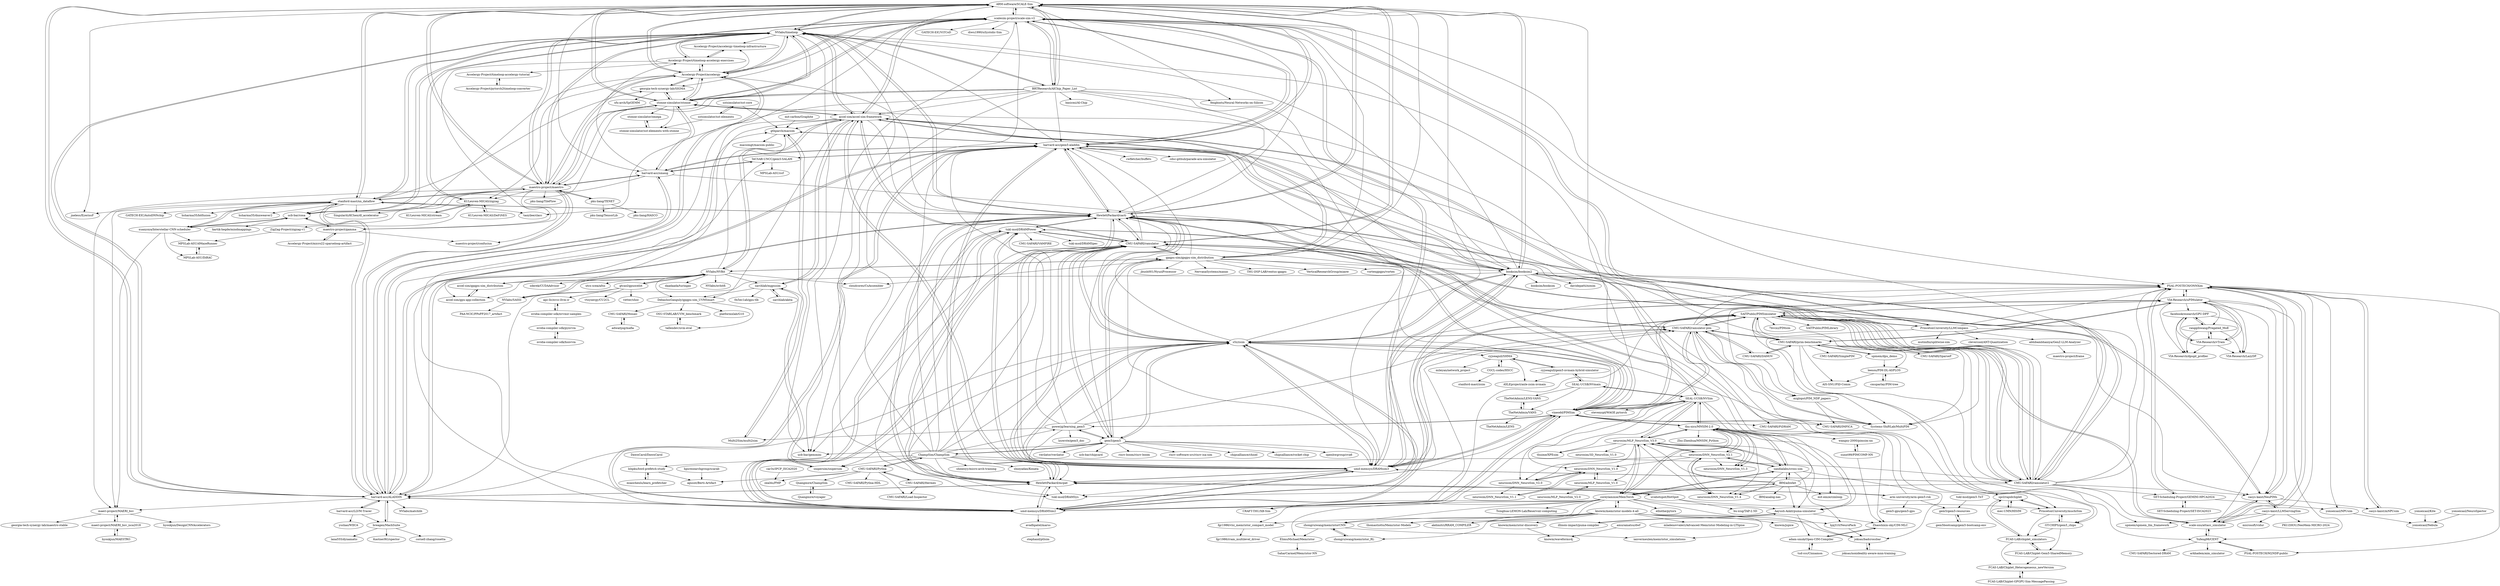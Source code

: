 digraph G {
"ARM-software/SCALE-Sim" -> "scalesim-project/scale-sim-v2"
"ARM-software/SCALE-Sim" -> "stanford-mast/nn_dataflow"
"ARM-software/SCALE-Sim" -> "NVlabs/timeloop"
"ARM-software/SCALE-Sim" -> "maestro-project/maestro"
"ARM-software/SCALE-Sim" -> "HewlettPackard/cacti"
"ARM-software/SCALE-Sim" -> "Accelergy-Project/accelergy"
"ARM-software/SCALE-Sim" -> "harvard-acc/ALADDIN"
"ARM-software/SCALE-Sim" -> "stonne-simulator/stonne"
"ARM-software/SCALE-Sim" -> "jneless/EyerissF" ["e"=1]
"ARM-software/SCALE-Sim" -> "harvard-acc/gem5-aladdin"
"ARM-software/SCALE-Sim" -> "BRTResearch/AIChip_Paper_List"
"ARM-software/SCALE-Sim" -> "fengbintu/Neural-Networks-on-Silicon" ["e"=1]
"ARM-software/SCALE-Sim" -> "booksim/booksim2"
"ARM-software/SCALE-Sim" -> "harvard-acc/smaug"
"ARM-software/SCALE-Sim" -> "CMU-SAFARI/ramulator"
"s5z/zsim" -> "CMU-SAFARI/ramulator-pim"
"s5z/zsim" -> "CMU-SAFARI/ramulator"
"s5z/zsim" -> "umd-memsys/DRAMSim2"
"s5z/zsim" -> "HewlettPackard/cacti"
"s5z/zsim" -> "vineodd/PIMSim"
"s5z/zsim" -> "harvard-acc/ALADDIN"
"s5z/zsim" -> "HewlettPackard/mcpat"
"s5z/zsim" -> "booksim/booksim2"
"s5z/zsim" -> "umd-memsys/DRAMsim3"
"s5z/zsim" -> "harvard-acc/gem5-aladdin"
"s5z/zsim" -> "Systems-ShiftLab/MultiPIM"
"s5z/zsim" -> "snipersim/snipersim"
"s5z/zsim" -> "gem5/gem5"
"s5z/zsim" -> "cyjseagull/SHMA"
"s5z/zsim" -> "ARM-software/SCALE-Sim"
"MPSLab-ASU/dMazeRunner" -> "MPSLab-ASU/DiRAC"
"uvahotspot/HotSpot" -> "bu-icsg/TAP-2.5D"
"uvahotspot/HotSpot" -> "HewlettPackard/mcpat"
"uvahotspot/HotSpot" -> "PrincetonUniversity/muchiSim"
"neurosim/MLP_NeuroSim_V3.0" -> "neurosim/DNN_NeuroSim_V2.1"
"neurosim/MLP_NeuroSim_V3.0" -> "thu-nics/MNSIM-2.0"
"neurosim/MLP_NeuroSim_V3.0" -> "SEAL-UCSB/NVSim"
"neurosim/MLP_NeuroSim_V3.0" -> "neurosim/MLP_NeuroSim_V1.0"
"neurosim/MLP_NeuroSim_V3.0" -> "neurosim/DNN_NeuroSim_V1.3"
"neurosim/MLP_NeuroSim_V3.0" -> "neurosim/DNN_NeuroSim_V2.0"
"neurosim/MLP_NeuroSim_V3.0" -> "neurosim/DNN_NeuroSim_V1.4"
"neurosim/MLP_NeuroSim_V3.0" -> "sandialabs/cross-sim"
"neurosim/MLP_NeuroSim_V3.0" -> "Aayush-Ankit/puma-simulator"
"neurosim/MLP_NeuroSim_V3.0" -> "thuime/XPEsim"
"neurosim/MLP_NeuroSim_V3.0" -> "coreylammie/MemTorch"
"neurosim/MLP_NeuroSim_V3.0" -> "neurosim/3D_NeuroSim_V1.0"
"NVlabs/timeloop" -> "Accelergy-Project/accelergy"
"NVlabs/timeloop" -> "Accelergy-Project/timeloop-accelergy-exercises"
"NVlabs/timeloop" -> "maestro-project/maestro"
"NVlabs/timeloop" -> "scalesim-project/scale-sim-v2"
"NVlabs/timeloop" -> "ucb-bar/cosa"
"NVlabs/timeloop" -> "KULeuven-MICAS/zigzag"
"NVlabs/timeloop" -> "harvard-acc/ALADDIN"
"NVlabs/timeloop" -> "HewlettPackard/cacti"
"NVlabs/timeloop" -> "ucb-bar/gemmini" ["e"=1]
"NVlabs/timeloop" -> "ARM-software/SCALE-Sim"
"NVlabs/timeloop" -> "stanford-mast/nn_dataflow"
"NVlabs/timeloop" -> "accel-sim/accel-sim-framework"
"NVlabs/timeloop" -> "BRTResearch/AIChip_Paper_List"
"NVlabs/timeloop" -> "stonne-simulator/stonne"
"NVlabs/timeloop" -> "Accelergy-Project/accelergy-timeloop-infrastructure"
"umd-memsys/DRAMsim3" -> "CMU-SAFARI/ramulator"
"umd-memsys/DRAMsim3" -> "umd-memsys/DRAMSim2"
"umd-memsys/DRAMsim3" -> "CMU-SAFARI/ramulator2"
"umd-memsys/DRAMsim3" -> "tukl-msd/DRAMSys" ["e"=1]
"umd-memsys/DRAMsim3" -> "SAITPublic/PIMSimulator"
"umd-memsys/DRAMsim3" -> "scalesim-project/scale-sim-v2"
"umd-memsys/DRAMsim3" -> "tukl-msd/DRAMPower"
"umd-memsys/DRAMsim3" -> "HewlettPackard/cacti"
"umd-memsys/DRAMsim3" -> "accel-sim/accel-sim-framework"
"umd-memsys/DRAMsim3" -> "HewlettPackard/mcpat"
"umd-memsys/DRAMsim3" -> "PSAL-POSTECH/ONNXim"
"umd-memsys/DRAMsim3" -> "CMU-SAFARI/ramulator-pim"
"umd-memsys/DRAMsim3" -> "booksim/booksim2"
"umd-memsys/DRAMsim3" -> "vineodd/PIMSim"
"umd-memsys/DRAMsim3" -> "s5z/zsim"
"CMU-SAFARI/ramulator-pim" -> "vineodd/PIMSim"
"CMU-SAFARI/ramulator-pim" -> "Systems-ShiftLab/MultiPIM"
"CMU-SAFARI/ramulator-pim" -> "s5z/zsim"
"CMU-SAFARI/ramulator-pim" -> "CMU-SAFARI/ramulator"
"CMU-SAFARI/ramulator-pim" -> "CMU-SAFARI/DAMOV"
"CMU-SAFARI/ramulator-pim" -> "SAITPublic/PIMSimulator"
"CMU-SAFARI/ramulator-pim" -> "CMU-SAFARI/IMPICA"
"CMU-SAFARI/ramulator-pim" -> "CMU-SAFARI/PiDRAM"
"CMU-SAFARI/ramulator-pim" -> "PSAL-POSTECH/ONNXim"
"CMU-SAFARI/ramulator-pim" -> "miglopst/PIM_NDP_papers"
"CMU-SAFARI/ramulator-pim" -> "CMU-SAFARI/prim-benchmarks"
"CMU-SAFARI/ramulator-pim" -> "VIA-Research/uPIMulator"
"maeri-project/MAERI_bsv_isca2018" -> "hyoukjun/MAESTRO"
"maeri-project/MAERI_bsv_isca2018" -> "maeri-project/MAERI_bsv"
"hyoukjun/MAESTRO" -> "maeri-project/MAERI_bsv_isca2018"
"SEAL-UCSB/NVSim" -> "SEAL-UCSB/NVmain"
"SEAL-UCSB/NVSim" -> "thu-nics/MNSIM-2.0"
"SEAL-UCSB/NVSim" -> "neurosim/MLP_NeuroSim_V3.0"
"SEAL-UCSB/NVSim" -> "HewlettPackard/cacti"
"SEAL-UCSB/NVSim" -> "vineodd/PIMSim"
"SEAL-UCSB/NVSim" -> "neurosim/DNN_NeuroSim_V1.0"
"SEAL-UCSB/NVSim" -> "neurosim/DNN_NeuroSim_V1.3"
"SEAL-UCSB/NVSim" -> "Aayush-Ankit/puma-simulator"
"SEAL-UCSB/NVSim" -> "thuime/XPEsim"
"SEAL-UCSB/NVSim" -> "neurosim/DNN_NeuroSim_V2.0"
"SEAL-UCSB/NVSim" -> "CRAFT-THU/XB-Sim"
"SEAL-UCSB/NVSim" -> "stevenygd/WAGE.pytorch" ["e"=1]
"zhongruiwang/memristorCNN" -> "zhongruiwang/memristor_RL"
"zhongruiwang/memristorCNN" -> "ianvermeulen/memristor_simulations"
"zhongruiwang/memristorCNN" -> "ElimuMichael/Memristor"
"miglopst/PIM_NDP_papers" -> "Systems-ShiftLab/MultiPIM"
"miglopst/PIM_NDP_papers" -> "CMU-SAFARI/IMPICA"
"maestro-project/maestro" -> "NVlabs/timeloop"
"maestro-project/maestro" -> "maestro-project/gamma"
"maestro-project/maestro" -> "pku-liang/TENET"
"maestro-project/maestro" -> "scalesim-project/scale-sim-v2"
"maestro-project/maestro" -> "ARM-software/SCALE-Sim"
"maestro-project/maestro" -> "harvard-acc/smaug"
"maestro-project/maestro" -> "stonne-simulator/stonne"
"maestro-project/maestro" -> "ucb-bar/cosa"
"maestro-project/maestro" -> "pku-liang/TileFlow" ["e"=1]
"maestro-project/maestro" -> "Accelergy-Project/accelergy"
"maestro-project/maestro" -> "harvard-acc/ALADDIN"
"maestro-project/maestro" -> "maeri-project/MAERI_bsv"
"maestro-project/maestro" -> "maestro-project/confuciux"
"maestro-project/maestro" -> "KULeuven-MICAS/zigzag"
"maestro-project/maestro" -> "stanford-mast/nn_dataflow"
"GT-CHIPS/gem5_chips" -> "FCAS-LAB/Chiplet-Gem5-SharedMemory"
"GT-CHIPS/gem5_chips" -> "PrincetonUniversity/muchiSim"
"GT-CHIPS/gem5_chips" -> "FCAS-LAB/chiplet_simulators"
"booksim/booksim2" -> "davidepatti/noxim" ["e"=1]
"booksim/booksim2" -> "harvard-acc/gem5-aladdin"
"booksim/booksim2" -> "booksim/booksim"
"booksim/booksim2" -> "scalesim-project/scale-sim-v2"
"booksim/booksim2" -> "PSAL-POSTECH/ONNXim"
"booksim/booksim2" -> "ARM-software/SCALE-Sim"
"booksim/booksim2" -> "umd-memsys/DRAMsim3"
"booksim/booksim2" -> "accel-sim/accel-sim-framework"
"booksim/booksim2" -> "s5z/zsim"
"booksim/booksim2" -> "harvard-acc/ALADDIN"
"booksim/booksim2" -> "HewlettPackard/cacti"
"booksim/booksim2" -> "NVlabs/timeloop"
"booksim/booksim2" -> "umd-memsys/DRAMSim2"
"booksim/booksim2" -> "CMU-SAFARI/ramulator2"
"booksim/booksim2" -> "spcl/rapidchiplet"
"maeri-project/MAERI_bsv" -> "maeri-project/MAERI_bsv_isca2018"
"maeri-project/MAERI_bsv" -> "hyoukjun/DesignCNNAccelerators"
"maeri-project/MAERI_bsv" -> "georgia-tech-synergy-lab/maestro-stable"
"DebashisGanguly/gpgpu-sim_UVMSmart" -> "OSU-STARLAB/UVM_benchmark"
"DebashisGanguly/gpgpu-sim_UVMSmart" -> "platformxlab/G10"
"DebashisGanguly/gpgpu-sim_UVMSmart" -> "tallendev/uvm-eval"
"DebashisGanguly/gpgpu-sim_UVMSmart" -> "CMU-SAFARI/Mosaic"
"nvidia-compiler-sdk/nvvmir-samples" -> "nvidia-compiler-sdk/pynvvm"
"nvidia-compiler-sdk/nvvmir-samples" -> "apc-llc/nvcc-llvm-ir"
"CMU-SAFARI/Mosaic" -> "adwaitjog/mafia"
"SEAL-UCSB/NVmain" -> "TheNetAdmin/LENS-VANS"
"SEAL-UCSB/NVmain" -> "cyjseagull/gem5-nvmain-hybrid-simulator"
"SEAL-UCSB/NVmain" -> "SEAL-UCSB/NVSim"
"SEAL-UCSB/NVmain" -> "TheNetAdmin/VANS"
"Accelergy-Project/accelergy" -> "NVlabs/timeloop"
"Accelergy-Project/accelergy" -> "Accelergy-Project/timeloop-accelergy-exercises"
"Accelergy-Project/accelergy" -> "georgia-tech-synergy-lab/SIGMA"
"Accelergy-Project/accelergy" -> "scalesim-project/scale-sim-v2"
"Accelergy-Project/accelergy" -> "stonne-simulator/stonne"
"Accelergy-Project/accelergy" -> "Accelergy-Project/accelergy-timeloop-infrastructure"
"Accelergy-Project/accelergy" -> "ARM-software/SCALE-Sim"
"Accelergy-Project/accelergy" -> "ucb-bar/cosa"
"Accelergy-Project/accelergy" -> "harvard-acc/ALADDIN"
"Accelergy-Project/accelergy" -> "maestro-project/maestro"
"Accelergy-Project/accelergy" -> "KULeuven-MICAS/zigzag"
"yonseicasl/Kite" -> "yonseicasl/Nebula"
"neurosim/MLP_NeuroSim_V2.0" -> "neurosim/MLP_NeuroSim_V1.0"
"neurosim/DNN_NeuroSim_V1.0" -> "neurosim/DNN_NeuroSim_V2.0"
"neurosim/DNN_NeuroSim_V1.0" -> "neurosim/DNN_NeuroSim_V1.1"
"neurosim/DNN_NeuroSim_V1.0" -> "neurosim/MLP_NeuroSim_V1.0"
"illinois-impact/puma-compiler" -> "Aayush-Ankit/puma-simulator"
"nvidia-compiler-sdk/pynvvm" -> "nvidia-compiler-sdk/hsnvvm"
"TeCSAR-UNCC/gem5-SALAM" -> "harvard-acc/gem5-aladdin"
"TeCSAR-UNCC/gem5-SALAM" -> "harvard-acc/smaug"
"TeCSAR-UNCC/gem5-SALAM" -> "MPSLab-ASU/ccf" ["e"=1]
"nvidia-compiler-sdk/hsnvvm" -> "nvidia-compiler-sdk/pynvvm"
"gem5/gem5" -> "ucb-bar/chipyard" ["e"=1]
"gem5/gem5" -> "riscv-boom/riscv-boom" ["e"=1]
"gem5/gem5" -> "powerjg/learning_gem5"
"gem5/gem5" -> "gpgpu-sim/gpgpu-sim_distribution"
"gem5/gem5" -> "riscv-software-src/riscv-isa-sim" ["e"=1]
"gem5/gem5" -> "chipsalliance/chisel" ["e"=1]
"gem5/gem5" -> "ChampSim/ChampSim"
"gem5/gem5" -> "CMU-SAFARI/ramulator"
"gem5/gem5" -> "chipsalliance/rocket-chip" ["e"=1]
"gem5/gem5" -> "s5z/zsim"
"gem5/gem5" -> "HewlettPackard/cacti"
"gem5/gem5" -> "openhwgroup/cva6" ["e"=1]
"gem5/gem5" -> "umd-memsys/DRAMsim3"
"gem5/gem5" -> "verilator/verilator" ["e"=1]
"gem5/gem5" -> "ucb-bar/gemmini" ["e"=1]
"breagen/MachSuite" -> "KastnerRG/spector" ["e"=1]
"breagen/MachSuite" -> "cornell-zhang/rosetta" ["e"=1]
"breagen/MachSuite" -> "harvard-acc/ALADDIN"
"breagen/MachSuite" -> "lana555/dynamatic" ["e"=1]
"HewlettPackard/mcpat" -> "harvard-acc/gem5-aladdin"
"HewlettPackard/mcpat" -> "HewlettPackard/cacti"
"HewlettPackard/mcpat" -> "umd-memsys/DRAMSim2"
"HewlettPackard/mcpat" -> "uvahotspot/HotSpot"
"HewlettPackard/mcpat" -> "harvard-acc/ALADDIN"
"HewlettPackard/mcpat" -> "tukl-msd/DRAMPower"
"HewlettPackard/mcpat" -> "umd-memsys/DRAMsim3"
"HewlettPackard/mcpat" -> "arm-university/arm-gem5-rsk"
"HewlettPackard/mcpat" -> "tukl-msd/DRAMSys" ["e"=1]
"HewlettPackard/mcpat" -> "s5z/zsim"
"HewlettPackard/mcpat" -> "NVlabs/timeloop"
"coreylammie/MemTorch" -> "akdimitri/RRAM_COMPILER"
"coreylammie/MemTorch" -> "thu-nics/MNSIM-2.0"
"coreylammie/MemTorch" -> "knowm/memristor-models-4-all"
"coreylammie/MemTorch" -> "sandialabs/cross-sim"
"coreylammie/MemTorch" -> "zhongruiwang/memristorCNN"
"coreylammie/MemTorch" -> "thomastiotto/Memristor-Models"
"coreylammie/MemTorch" -> "CRAFT-THU/XB-Sim"
"coreylammie/MemTorch" -> "Aayush-Ankit/puma-simulator"
"coreylammie/MemTorch" -> "ElimuMichael/Memristor"
"coreylammie/MemTorch" -> "IBM/aihwkit"
"coreylammie/MemTorch" -> "joksas/badcrossbar"
"coreylammie/MemTorch" -> "fgr1986/vlsi_memristor_compact_model"
"coreylammie/MemTorch" -> "elliothe/pytorx"
"coreylammie/MemTorch" -> "Tsinghua-LEMON-Lab/Reservoir-computing"
"coreylammie/MemTorch" -> "neurosim/MLP_NeuroSim_V3.0"
"thu-nics/MNSIM-2.0" -> "Aayush-Ankit/puma-simulator"
"thu-nics/MNSIM-2.0" -> "neurosim/DNN_NeuroSim_V2.1"
"thu-nics/MNSIM-2.0" -> "neurosim/MLP_NeuroSim_V3.0"
"thu-nics/MNSIM-2.0" -> "coreylammie/MemTorch"
"thu-nics/MNSIM-2.0" -> "SEAL-UCSB/NVSim"
"thu-nics/MNSIM-2.0" -> "neurosim/DNN_NeuroSim_V1.3"
"thu-nics/MNSIM-2.0" -> "wangxy-2000/pimsim-nn"
"thu-nics/MNSIM-2.0" -> "neurosim/DNN_NeuroSim_V1.4"
"thu-nics/MNSIM-2.0" -> "sandialabs/cross-sim"
"thu-nics/MNSIM-2.0" -> "Zhaoshixin-sky/CIM-MLC"
"thu-nics/MNSIM-2.0" -> "Zhu-Zhenhua/MNSIM_Python"
"thu-nics/MNSIM-2.0" -> "vineodd/PIMSim"
"thu-nics/MNSIM-2.0" -> "mit-emze/cimloop"
"IBM/aihwkit" -> "sandialabs/cross-sim"
"IBM/aihwkit" -> "thu-nics/MNSIM-2.0"
"IBM/aihwkit" -> "coreylammie/MemTorch"
"IBM/aihwkit" -> "neurosim/MLP_NeuroSim_V3.0"
"IBM/aihwkit" -> "neurosim/DNN_NeuroSim_V2.1"
"IBM/aihwkit" -> "IBM/analog-nas"
"IBM/aihwkit" -> "mit-emze/cimloop"
"IBM/aihwkit" -> "neurosim/DNN_NeuroSim_V1.4"
"IBM/aihwkit" -> "Aayush-Ankit/puma-simulator"
"tukl-msd/DRAMPower" -> "tukl-msd/DRAMSys" ["e"=1]
"tukl-msd/DRAMPower" -> "CMU-SAFARI/VAMPIRE"
"tukl-msd/DRAMPower" -> "CMU-SAFARI/ramulator2"
"tukl-msd/DRAMPower" -> "HewlettPackard/mcpat"
"tukl-msd/DRAMPower" -> "umd-memsys/DRAMsim3"
"tukl-msd/DRAMPower" -> "tukl-msd/DRAMSpec"
"tukl-msd/DRAMPower" -> "CMU-SAFARI/ramulator"
"tukl-msd/DRAMPower" -> "umd-memsys/DRAMSim2"
"tukl-msd/DRAMPower" -> "HewlettPackard/cacti"
"gpgpu-sim/gpgpu-sim_distribution" -> "accel-sim/accel-sim-framework"
"gpgpu-sim/gpgpu-sim_distribution" -> "CMU-SAFARI/ramulator"
"gpgpu-sim/gpgpu-sim_distribution" -> "vortexgpgpu/vortex" ["e"=1]
"gpgpu-sim/gpgpu-sim_distribution" -> "jbush001/NyuziProcessor" ["e"=1]
"gpgpu-sim/gpgpu-sim_distribution" -> "NervanaSystems/maxas" ["e"=1]
"gpgpu-sim/gpgpu-sim_distribution" -> "gem5/gem5"
"gpgpu-sim/gpgpu-sim_distribution" -> "HewlettPackard/cacti"
"gpgpu-sim/gpgpu-sim_distribution" -> "ARM-software/SCALE-Sim"
"gpgpu-sim/gpgpu-sim_distribution" -> "THU-DSP-LAB/ventus-gpgpu" ["e"=1]
"gpgpu-sim/gpgpu-sim_distribution" -> "cloudcores/CuAssembler" ["e"=1]
"gpgpu-sim/gpgpu-sim_distribution" -> "booksim/booksim2"
"gpgpu-sim/gpgpu-sim_distribution" -> "VerticalResearchGroup/miaow" ["e"=1]
"gpgpu-sim/gpgpu-sim_distribution" -> "umd-memsys/DRAMsim3"
"gpgpu-sim/gpgpu-sim_distribution" -> "NVlabs/NVBit"
"gpgpu-sim/gpgpu-sim_distribution" -> "scalesim-project/scale-sim-v2"
"BRTResearch/AIChip_Paper_List" -> "fengbintu/Neural-Networks-on-Silicon" ["e"=1]
"BRTResearch/AIChip_Paper_List" -> "scalesim-project/scale-sim-v2"
"BRTResearch/AIChip_Paper_List" -> "NVlabs/timeloop"
"BRTResearch/AIChip_Paper_List" -> "ucb-bar/gemmini" ["e"=1]
"BRTResearch/AIChip_Paper_List" -> "ARM-software/SCALE-Sim"
"BRTResearch/AIChip_Paper_List" -> "maestro-project/maestro"
"BRTResearch/AIChip_Paper_List" -> "HewlettPackard/cacti"
"BRTResearch/AIChip_Paper_List" -> "basicmi/AI-Chip" ["e"=1]
"BRTResearch/AIChip_Paper_List" -> "harvard-acc/gem5-aladdin"
"BRTResearch/AIChip_Paper_List" -> "taoyilee/clacc" ["e"=1]
"BRTResearch/AIChip_Paper_List" -> "accel-sim/accel-sim-framework"
"BRTResearch/AIChip_Paper_List" -> "umd-memsys/DRAMsim3"
"BRTResearch/AIChip_Paper_List" -> "stonne-simulator/stonne"
"BRTResearch/AIChip_Paper_List" -> "SingularityKChen/dl_accelerator" ["e"=1]
"BRTResearch/AIChip_Paper_List" -> "booksim/booksim2"
"hpsresearchgroup/scarab" -> "agusnt/Berti-Artifact"
"MPSLab-ASU/DiRAC" -> "MPSLab-ASU/dMazeRunner"
"joksas/badcrossbar" -> "joksas/nonideality-aware-mnn-training"
"HewlettPackard/cacti" -> "NVlabs/timeloop"
"HewlettPackard/cacti" -> "HewlettPackard/mcpat"
"HewlettPackard/cacti" -> "CMU-SAFARI/ramulator"
"HewlettPackard/cacti" -> "ARM-software/SCALE-Sim"
"HewlettPackard/cacti" -> "harvard-acc/ALADDIN"
"HewlettPackard/cacti" -> "SEAL-UCSB/NVSim"
"HewlettPackard/cacti" -> "harvard-acc/gem5-aladdin"
"HewlettPackard/cacti" -> "umd-memsys/DRAMsim3"
"HewlettPackard/cacti" -> "scalesim-project/scale-sim-v2"
"HewlettPackard/cacti" -> "vineodd/PIMSim"
"HewlettPackard/cacti" -> "Accelergy-Project/accelergy"
"HewlettPackard/cacti" -> "tukl-msd/DRAMPower"
"HewlettPackard/cacti" -> "stanford-mast/nn_dataflow"
"HewlettPackard/cacti" -> "CMU-SAFARI/ramulator2"
"HewlettPackard/cacti" -> "s5z/zsim"
"harvard-acc/ALADDIN" -> "harvard-acc/gem5-aladdin"
"harvard-acc/ALADDIN" -> "harvard-acc/smaug"
"harvard-acc/ALADDIN" -> "NVlabs/timeloop"
"harvard-acc/ALADDIN" -> "ARM-software/SCALE-Sim"
"harvard-acc/ALADDIN" -> "stanford-mast/nn_dataflow"
"harvard-acc/ALADDIN" -> "maeri-project/MAERI_bsv"
"harvard-acc/ALADDIN" -> "HewlettPackard/cacti"
"harvard-acc/ALADDIN" -> "Accelergy-Project/accelergy"
"harvard-acc/ALADDIN" -> "maestro-project/maestro"
"harvard-acc/ALADDIN" -> "HewlettPackard/mcpat"
"harvard-acc/ALADDIN" -> "TeCSAR-UNCC/gem5-SALAM"
"harvard-acc/ALADDIN" -> "breagen/MachSuite"
"harvard-acc/ALADDIN" -> "harvard-acc/LLVM-Tracer"
"harvard-acc/ALADDIN" -> "umd-memsys/DRAMSim2"
"harvard-acc/ALADDIN" -> "NVlabs/matchlib" ["e"=1]
"apc-llc/nvcc-llvm-ir" -> "nvidia-compiler-sdk/nvvmir-samples"
"georgia-tech-synergy-lab/SIGMA" -> "sfu-arch/SpGEMM"
"georgia-tech-synergy-lab/SIGMA" -> "Accelergy-Project/accelergy"
"georgia-tech-synergy-lab/SIGMA" -> "stonne-simulator/stonne"
"accel-sim/accel-sim-framework" -> "NVlabs/NVBit"
"accel-sim/accel-sim-framework" -> "gpgpu-sim/gpgpu-sim_distribution"
"accel-sim/accel-sim-framework" -> "sarchlab/mgpusim"
"accel-sim/accel-sim-framework" -> "stonne-simulator/stonne"
"accel-sim/accel-sim-framework" -> "NVlabs/timeloop"
"accel-sim/accel-sim-framework" -> "accel-sim/gpu-app-collection"
"accel-sim/accel-sim-framework" -> "scalesim-project/scale-sim-v2"
"accel-sim/accel-sim-framework" -> "CMU-SAFARI/ramulator2"
"accel-sim/accel-sim-framework" -> "umd-memsys/DRAMsim3"
"accel-sim/accel-sim-framework" -> "CMU-SAFARI/ramulator"
"accel-sim/accel-sim-framework" -> "HewlettPackard/cacti"
"accel-sim/accel-sim-framework" -> "gthparch/macsim"
"accel-sim/accel-sim-framework" -> "DebashisGanguly/gpgpu-sim_UVMSmart"
"accel-sim/accel-sim-framework" -> "booksim/booksim2"
"accel-sim/accel-sim-framework" -> "accel-sim/gpgpu-sim_distribution"
"neurosim/DNN_NeuroSim_V2.1" -> "neurosim/DNN_NeuroSim_V1.4"
"neurosim/DNN_NeuroSim_V2.1" -> "neurosim/MLP_NeuroSim_V3.0"
"neurosim/DNN_NeuroSim_V2.1" -> "thu-nics/MNSIM-2.0"
"neurosim/DNN_NeuroSim_V2.1" -> "sandialabs/cross-sim"
"neurosim/DNN_NeuroSim_V2.1" -> "neurosim/DNN_NeuroSim_V1.3"
"neurosim/DNN_NeuroSim_V2.1" -> "neurosim/DNN_NeuroSim_V2.0"
"neurosim/DNN_NeuroSim_V2.1" -> "neurosim/DNN_NeuroSim_V1.0"
"maestro-project/gamma" -> "Accelergy-Project/micro22-sparseloop-artifact"
"maestro-project/gamma" -> "maestro-project/confuciux"
"maestro-project/gamma" -> "ucb-bar/cosa"
"harvard-acc/LLVM-Tracer" -> "ysshao/WIICA"
"harvard-acc/LLVM-Tracer" -> "harvard-acc/ALADDIN"
"harvard-acc/LLVM-Tracer" -> "breagen/MachSuite"
"Accelergy-Project/accelergy-timeloop-infrastructure" -> "Accelergy-Project/timeloop-accelergy-exercises"
"ZigZag-Project/zigzag-v1" -> "MPSLab-ASU/dMazeRunner"
"harvard-acc/smaug" -> "harvard-acc/gem5-aladdin"
"harvard-acc/smaug" -> "harvard-acc/ALADDIN"
"harvard-acc/smaug" -> "stonne-simulator/stonne"
"harvard-acc/smaug" -> "xuanyoya/Interstellar-CNN-scheduler"
"harvard-acc/smaug" -> "GT-CHIPS/gem5_chips"
"harvard-acc/smaug" -> "maestro-project/maestro"
"harvard-acc/smaug" -> "Accelergy-Project/timeloop-accelergy-exercises"
"harvard-acc/smaug" -> "TeCSAR-UNCC/gem5-SALAM"
"NVlabs/NVBit" -> "accel-sim/accel-sim-framework"
"NVlabs/NVBit" -> "NVlabs/SASSI"
"NVlabs/NVBit" -> "DebashisGanguly/gpgpu-sim_UVMSmart"
"NVlabs/NVBit" -> "utcs-scea/altis" ["e"=1]
"NVlabs/NVBit" -> "cloudcores/CuAssembler" ["e"=1]
"NVlabs/NVBit" -> "gthparch/macsim"
"NVlabs/NVBit" -> "gtcasl/gpuocelot"
"NVlabs/NVBit" -> "sarchlab/mgpusim"
"NVlabs/NVBit" -> "gpgpu-sim/gpgpu-sim_distribution"
"NVlabs/NVBit" -> "accel-sim/gpgpu-sim_distribution"
"NVlabs/NVBit" -> "daadaada/turingas" ["e"=1]
"NVlabs/NVBit" -> "accel-sim/gpu-app-collection"
"NVlabs/NVBit" -> "NVlabs/nvbitfi"
"NVlabs/NVBit" -> "sderek/CUDAAdvisor"
"Accelergy-Project/timeloop-accelergy-exercises" -> "NVlabs/timeloop"
"Accelergy-Project/timeloop-accelergy-exercises" -> "Accelergy-Project/accelergy-timeloop-infrastructure"
"Accelergy-Project/timeloop-accelergy-exercises" -> "Accelergy-Project/timeloop-accelergy-tutorial"
"Accelergy-Project/timeloop-accelergy-exercises" -> "Accelergy-Project/accelergy"
"Accelergy-Project/timeloop-accelergy-exercises" -> "maestro-project/gamma"
"accel-sim/gpu-app-collection" -> "accel-sim/gpgpu-sim_distribution"
"accel-sim/gpgpu-sim_distribution" -> "accel-sim/gpu-app-collection"
"OSU-STARLAB/UVM_benchmark" -> "tallendev/uvm-eval"
"TheNetAdmin/LENS-VANS" -> "TheNetAdmin/VANS"
"car3s/IPCP_ISCA2020" -> "zeal4u/PMP"
"gem5/gem5-resources" -> "gem5bootcamp/gem5-bootcamp-env"
"adwaitjog/mafia" -> "CMU-SAFARI/Mosaic"
"neurosim/DNN_NeuroSim_V1.1" -> "neurosim/DNN_NeuroSim_V1.0"
"neurosim/DNN_NeuroSim_V2.0" -> "neurosim/DNN_NeuroSim_V1.0"
"neurosim/DNN_NeuroSim_V2.0" -> "neurosim/DNN_NeuroSim_V1.1"
"adam-smnk/Open-CIM-Compiler" -> "Zhaoshixin-sky/CIM-MLC"
"adam-smnk/Open-CIM-Compiler" -> "tud-ccc/Cinnamon"
"Accelergy-Project/timeloop-accelergy-tutorial" -> "Accelergy-Project/pytorch2timeloop-converter"
"scalesim-project/scale-sim-v2" -> "ARM-software/SCALE-Sim"
"scalesim-project/scale-sim-v2" -> "stonne-simulator/stonne"
"scalesim-project/scale-sim-v2" -> "NVlabs/timeloop"
"scalesim-project/scale-sim-v2" -> "Accelergy-Project/accelergy"
"scalesim-project/scale-sim-v2" -> "maestro-project/maestro"
"scalesim-project/scale-sim-v2" -> "BRTResearch/AIChip_Paper_List"
"scalesim-project/scale-sim-v2" -> "ucb-bar/gemmini" ["e"=1]
"scalesim-project/scale-sim-v2" -> "GATECH-EIC/ViTCoD" ["e"=1]
"scalesim-project/scale-sim-v2" -> "PrincetonUniversity/LLMCompass"
"scalesim-project/scale-sim-v2" -> "harvard-acc/gem5-aladdin"
"scalesim-project/scale-sim-v2" -> "diwu1990/uSystolic-Sim" ["e"=1]
"scalesim-project/scale-sim-v2" -> "PSAL-POSTECH/ONNXim"
"scalesim-project/scale-sim-v2" -> "accel-sim/accel-sim-framework"
"scalesim-project/scale-sim-v2" -> "umd-memsys/DRAMsim3"
"scalesim-project/scale-sim-v2" -> "georgia-tech-synergy-lab/SIGMA"
"CMU-SAFARI/ramulator" -> "CMU-SAFARI/ramulator2"
"CMU-SAFARI/ramulator" -> "umd-memsys/DRAMsim3"
"CMU-SAFARI/ramulator" -> "CMU-SAFARI/ramulator-pim"
"CMU-SAFARI/ramulator" -> "umd-memsys/DRAMSim2"
"CMU-SAFARI/ramulator" -> "HewlettPackard/cacti"
"CMU-SAFARI/ramulator" -> "s5z/zsim"
"CMU-SAFARI/ramulator" -> "tukl-msd/DRAMSys" ["e"=1]
"CMU-SAFARI/ramulator" -> "tukl-msd/DRAMPower"
"CMU-SAFARI/ramulator" -> "gpgpu-sim/gpgpu-sim_distribution"
"CMU-SAFARI/ramulator" -> "accel-sim/accel-sim-framework"
"CMU-SAFARI/ramulator" -> "ARM-software/SCALE-Sim"
"CMU-SAFARI/ramulator" -> "harvard-acc/gem5-aladdin"
"CMU-SAFARI/ramulator" -> "vineodd/PIMSim"
"CMU-SAFARI/ramulator" -> "ucb-bar/gemmini" ["e"=1]
"CMU-SAFARI/ramulator" -> "gem5/gem5"
"CMU-SAFARI/Pythia" -> "CMU-SAFARI/Hermes"
"CMU-SAFARI/Pythia" -> "ChampSim/ChampSim"
"CMU-SAFARI/Pythia" -> "CMU-SAFARI/Pythia-HDL"
"CMU-SAFARI/Pythia" -> "zeal4u/PMP"
"CMU-SAFARI/Pythia" -> "CMU-SAFARI/Load-Inspector"
"CMU-SAFARI/Pythia" -> "agusnt/Berti-Artifact"
"CMU-SAFARI/Pythia" -> "Quangmire/ChampSim"
"Systems-ShiftLab/MultiPIM" -> "CMU-SAFARI/ramulator-pim"
"stonne-simulator/stonne" -> "scalesim-project/scale-sim-v2"
"stonne-simulator/stonne" -> "stonne-simulator/sst-elements-with-stonne"
"stonne-simulator/stonne" -> "stonne-simulator/omega"
"stonne-simulator/stonne" -> "Accelergy-Project/accelergy"
"stonne-simulator/stonne" -> "georgia-tech-synergy-lab/SIGMA"
"stonne-simulator/stonne" -> "harvard-acc/smaug"
"stonne-simulator/stonne" -> "ARM-software/SCALE-Sim"
"stonne-simulator/stonne" -> "maestro-project/maestro"
"stonne-simulator/stonne" -> "accel-sim/accel-sim-framework"
"stonne-simulator/stonne" -> "NVlabs/timeloop"
"ucb-bar/cosa" -> "maestro-project/gamma"
"ucb-bar/cosa" -> "xuanyoya/Interstellar-CNN-scheduler"
"ucb-bar/cosa" -> "kartik-hegde/mindmappings"
"ucb-bar/cosa" -> "NVlabs/timeloop"
"yonseicasl/NPUsim" -> "yonseicasl/Nebula"
"gtcasl/gpuocelot" -> "NVlabs/SASSI"
"gtcasl/gpuocelot" -> "NVlabs/NVBit"
"gtcasl/gpuocelot" -> "vetter/shoc" ["e"=1]
"gtcasl/gpuocelot" -> "vtsynergy/CU2CL" ["e"=1]
"gtcasl/gpuocelot" -> "apc-llc/nvcc-llvm-ir"
"NVlabs/SASSI" -> "NVlabs/NVBit"
"NVlabs/SASSI" -> "PAA-NCIC/PPoPP2017_artifact" ["e"=1]
"CMU-SAFARI/prim-benchmarks" -> "upmem/dpu_demo"
"CMU-SAFARI/prim-benchmarks" -> "CMU-SAFARI/DAMOV"
"CMU-SAFARI/prim-benchmarks" -> "VIA-Research/uPIMulator"
"CMU-SAFARI/prim-benchmarks" -> "SAITPublic/PIMSimulator"
"CMU-SAFARI/prim-benchmarks" -> "CMU-SAFARI/SparseP"
"CMU-SAFARI/prim-benchmarks" -> "leesou/PIM-DL-ASPLOS"
"CMU-SAFARI/prim-benchmarks" -> "Systems-ShiftLab/MultiPIM"
"CMU-SAFARI/prim-benchmarks" -> "CMU-SAFARI/ramulator-pim"
"CMU-SAFARI/prim-benchmarks" -> "CMU-SAFARI/SimplePIM"
"CMU-SAFARI/prim-benchmarks" -> "AIS-SNU/PID-Comm" ["e"=1]
"CMU-SAFARI/prim-benchmarks" -> "upmem/upmem_llm_framework"
"pku-liang/TENET" -> "pku-liang/HASCO"
"pku-liang/TENET" -> "maestro-project/maestro"
"pku-liang/TENET" -> "pku-liang/TensorLib"
"tallendev/uvm-eval" -> "OSU-STARLAB/UVM_benchmark"
"CMU-SAFARI/DAMOV" -> "Systems-ShiftLab/MultiPIM"
"CMU-SAFARI/DAMOV" -> "CMU-SAFARI/prim-benchmarks"
"CMU-SAFARI/DAMOV" -> "CMU-SAFARI/ramulator-pim"
"Quangmire/ChampSim" -> "Quangmire/voyager"
"avadhpatel/marss" -> "stephand/ptlsim"
"joksas/nonideality-aware-mnn-training" -> "joksas/badcrossbar"
"yonseicasl/NeuroSpector" -> "yonseicasl/Nebula"
"FCAS-LAB/chiplet_simulators" -> "FCAS-LAB/Chiplet-Gem5-SharedMemory"
"FCAS-LAB/chiplet_simulators" -> "FCAS-LAB/Chiplet_Heterogeneous_newVersion"
"FCAS-LAB/chiplet_simulators" -> "spcl/rapidchiplet"
"FCAS-LAB/Chiplet-Gem5-SharedMemory" -> "FCAS-LAB/Chiplet_Heterogeneous_newVersion"
"FCAS-LAB/Chiplet-Gem5-SharedMemory" -> "FCAS-LAB/chiplet_simulators"
"TheNetAdmin/VANS" -> "TheNetAdmin/LENS-VANS"
"TheNetAdmin/VANS" -> "TheNetAdmin/LENS"
"Accelergy-Project/pytorch2timeloop-converter" -> "Accelergy-Project/timeloop-accelergy-tutorial"
"FCAS-LAB/Chiplet-GPGPU-Sim-MessagePassing" -> "FCAS-LAB/Chiplet_Heterogeneous_newVersion"
"Quangmire/voyager" -> "Quangmire/ChampSim"
"lshpku/hwd-prefetch-study" -> "miaochenlu/learn_prefetcher"
"lshpku/hwd-prefetch-study" -> "agusnt/Berti-Artifact"
"sandialabs/cross-sim" -> "neurosim/DNN_NeuroSim_V2.1"
"sandialabs/cross-sim" -> "coreylammie/MemTorch"
"sandialabs/cross-sim" -> "neurosim/DNN_NeuroSim_V1.4"
"sandialabs/cross-sim" -> "thu-nics/MNSIM-2.0"
"sandialabs/cross-sim" -> "IBM/aihwkit"
"sandialabs/cross-sim" -> "hjq310/NeuroPack"
"sandialabs/cross-sim" -> "joksas/badcrossbar"
"sandialabs/cross-sim" -> "neurosim/MLP_NeuroSim_V3.0"
"cyjseagull/gem5-nvmain-hybrid-simulator" -> "AXLEproject/axle-zsim-nvmain"
"cyjseagull/gem5-nvmain-hybrid-simulator" -> "cyjseagull/SHMA"
"cyjseagull/gem5-nvmain-hybrid-simulator" -> "SEAL-UCSB/NVmain"
"mit-carbon/Graphite" -> "gthparch/macsim"
"hjq310/NeuroPack" -> "joksas/badcrossbar"
"sstsimulator/sst-elements" -> "sstsimulator/sst-core"
"sstsimulator/sst-elements" -> "stonne-simulator/sst-elements-with-stonne"
"snipersim/snipersim" -> "sarchlab/mgpusim"
"sstsimulator/sst-core" -> "sstsimulator/sst-elements"
"sstsimulator/sst-core" -> "gthparch/macsim"
"gthparch/macsim" -> "macsimgt/macsim-public"
"gthparch/macsim" -> "Multi2Sim/multi2sim"
"gthparch/macsim" -> "harvard-acc/gem5-aladdin"
"FCAS-LAB/Chiplet_Heterogeneous_newVersion" -> "FCAS-LAB/Chiplet-GPGPU-Sim-MessagePassing"
"gem5bootcamp/gem5-bootcamp-env" -> "gem5/gem5-resources"
"stonne-simulator/sst-elements-with-stonne" -> "stonne-simulator/omega"
"stonne-simulator/omega" -> "stonne-simulator/sst-elements-with-stonne"
"CMU-SAFARI/Hermes" -> "CMU-SAFARI/Load-Inspector"
"CMU-SAFARI/Hermes" -> "CMU-SAFARI/Pythia"
"KULeuven-MICAS/zigzag" -> "KULeuven-MICAS/stream"
"KULeuven-MICAS/zigzag" -> "KULeuven-MICAS/DeFiNES"
"KULeuven-MICAS/zigzag" -> "NVlabs/timeloop"
"KULeuven-MICAS/zigzag" -> "ZigZag-Project/zigzag-v1"
"KULeuven-MICAS/stream" -> "KULeuven-MICAS/zigzag"
"powerjg/learning_gem5" -> "harvard-acc/gem5-aladdin"
"powerjg/learning_gem5" -> "gem5/gem5"
"powerjg/learning_gem5" -> "vineodd/PIMSim"
"powerjg/learning_gem5" -> "CMU-SAFARI/ramulator-pim"
"powerjg/learning_gem5" -> "HewlettPackard/mcpat"
"powerjg/learning_gem5" -> "lzyerste/gem5_doc"
"powerjg/learning_gem5" -> "s5z/zsim"
"powerjg/learning_gem5" -> "Multi2Sim/multi2sim"
"powerjg/learning_gem5" -> "tukl-msd/DRAMPower"
"facebookresearch/GPU-DPF" -> "VIA-Research/LazyDP"
"facebookresearch/GPU-DPF" -> "VIA-Research/dpsgd_profiler"
"facebookresearch/GPU-DPF" -> "ranggihwang/Pregated_MoE"
"facebookresearch/GPU-DPF" -> "VIA-Research/vTrain"
"Multi2Sim/multi2sim" -> "gthparch/macsim"
"SAITPublic/PIMSimulator" -> "scale-snu/attacc_simulator"
"SAITPublic/PIMSimulator" -> "casys-kaist/NeuPIMs"
"SAITPublic/PIMSimulator" -> "VIA-Research/uPIMulator"
"SAITPublic/PIMSimulator" -> "vineodd/PIMSim"
"SAITPublic/PIMSimulator" -> "CMU-SAFARI/prim-benchmarks"
"SAITPublic/PIMSimulator" -> "CMU-SAFARI/ramulator-pim"
"SAITPublic/PIMSimulator" -> "Systems-ShiftLab/MultiPIM"
"SAITPublic/PIMSimulator" -> "7bvcxz/PIMsim"
"SAITPublic/PIMSimulator" -> "umd-memsys/DRAMsim3"
"SAITPublic/PIMSimulator" -> "CMU-SAFARI/ramulator2"
"SAITPublic/PIMSimulator" -> "PrincetonUniversity/LLMCompass"
"SAITPublic/PIMSimulator" -> "SAITPublic/PIMLibrary"
"SAITPublic/PIMSimulator" -> "PSAL-POSTECH/ONNXim"
"SAITPublic/PIMSimulator" -> "Yufeng98/CENT"
"KULeuven-MICAS/DeFiNES" -> "KULeuven-MICAS/zigzag"
"cyjseagull/SHMA" -> "AXLEproject/axle-zsim-nvmain"
"cyjseagull/SHMA" -> "cyjseagull/gem5-nvmain-hybrid-simulator"
"cyjseagull/SHMA" -> "mileyan/network_project"
"cyjseagull/SHMA" -> "CGCL-codes/HSCC"
"Accelergy-Project/micro22-sparseloop-artifact" -> "maestro-project/gamma"
"amuramatsu/dwf" -> "knowm/waveforms4j"
"cmuparlay/PIM-tree" -> "leesou/PIM-DL-ASPLOS"
"fgr1986/vlsi_memristor_compact_model" -> "fgr1986/rram_multilevel_driver"
"CMU-SAFARI/ramulator2" -> "CMU-SAFARI/ramulator"
"CMU-SAFARI/ramulator2" -> "umd-memsys/DRAMsim3"
"CMU-SAFARI/ramulator2" -> "scale-snu/attacc_simulator"
"CMU-SAFARI/ramulator2" -> "PSAL-POSTECH/ONNXim"
"CMU-SAFARI/ramulator2" -> "tukl-msd/DRAMPower"
"CMU-SAFARI/ramulator2" -> "SAITPublic/PIMSimulator"
"CMU-SAFARI/ramulator2" -> "casys-kaist/NeuPIMs"
"CMU-SAFARI/ramulator2" -> "accel-sim/accel-sim-framework"
"CMU-SAFARI/ramulator2" -> "tukl-msd/DRAMSys" ["e"=1]
"CMU-SAFARI/ramulator2" -> "SET-Scheduling-Project/GEMINI-HPCA2024"
"CMU-SAFARI/ramulator2" -> "HewlettPackard/cacti"
"CMU-SAFARI/ramulator2" -> "NVlabs/timeloop"
"CMU-SAFARI/ramulator2" -> "scalesim-project/scale-sim-v2"
"CMU-SAFARI/ramulator2" -> "booksim/booksim2"
"CMU-SAFARI/ramulator2" -> "stonne-simulator/stonne"
"neurosim/DNN_NeuroSim_V1.4" -> "neurosim/DNN_NeuroSim_V2.1"
"sunxt99/PIMCOMP-NN" -> "wangxy-2000/pimsim-nn"
"sunxt99/PIMCOMP-NN" -> "Zhaoshixin-sky/CIM-MLC"
"miaochenlu/learn_prefetcher" -> "lshpku/hwd-prefetch-study"
"umd-memsys/DRAMSim2" -> "umd-memsys/DRAMsim3"
"umd-memsys/DRAMSim2" -> "harvard-acc/gem5-aladdin"
"umd-memsys/DRAMSim2" -> "CMU-SAFARI/ramulator"
"umd-memsys/DRAMSim2" -> "HewlettPackard/mcpat"
"umd-memsys/DRAMSim2" -> "s5z/zsim"
"umd-memsys/DRAMSim2" -> "tukl-msd/DRAMPower"
"umd-memsys/DRAMSim2" -> "vineodd/PIMSim"
"umd-memsys/DRAMSim2" -> "gthparch/macsim"
"umd-memsys/DRAMSim2" -> "harvard-acc/ALADDIN"
"umd-memsys/DRAMSim2" -> "HewlettPackard/cacti"
"umd-memsys/DRAMSim2" -> "ARM-software/SCALE-Sim"
"umd-memsys/DRAMSim2" -> "CMU-SAFARI/ramulator-pim"
"umd-memsys/DRAMSim2" -> "avadhpatel/marss"
"umd-memsys/DRAMSim2" -> "SAITPublic/PIMSimulator"
"umd-memsys/DRAMSim2" -> "booksim/booksim2"
"SET-Scheduling-Project/SET-ISCA2023" -> "SET-Scheduling-Project/GEMINI-HPCA2024"
"PSAL-POSTECH/ONNXim" -> "casys-kaist/NeuPIMs"
"PSAL-POSTECH/ONNXim" -> "casys-kaist/mNPUsim"
"PSAL-POSTECH/ONNXim" -> "scale-snu/attacc_simulator"
"PSAL-POSTECH/ONNXim" -> "SET-Scheduling-Project/GEMINI-HPCA2024"
"PSAL-POSTECH/ONNXim" -> "PSAL-POSTECH/M2NDP-public"
"PSAL-POSTECH/ONNXim" -> "VIA-Research/uPIMulator"
"PSAL-POSTECH/ONNXim" -> "yonseicasl/NPUsim"
"wangxy-2000/pimsim-nn" -> "sunxt99/PIMCOMP-NN"
"sarchlab/akita" -> "sarchlab/mgpusim"
"sarchlab/mgpusim" -> "sarchlab/akita"
"sarchlab/mgpusim" -> "accel-sim/accel-sim-framework"
"sarchlab/mgpusim" -> "snipersim/snipersim"
"sarchlab/mgpusim" -> "DebashisGanguly/gpgpu-sim_UVMSmart"
"sarchlab/mgpusim" -> "0x5ec1ab/gpu-tlb"
"casys-kaist/mNPUsim" -> "PSAL-POSTECH/ONNXim"
"PrincetonUniversity/muchiSim" -> "spcl/rapidchiplet"
"PrincetonUniversity/muchiSim" -> "FCAS-LAB/chiplet_simulators"
"PrincetonUniversity/muchiSim" -> "GT-CHIPS/gem5_chips"
"knowm/memristor-models-4-all" -> "fgr1986/vlsi_memristor_compact_model"
"knowm/memristor-models-4-all" -> "zhongruiwang/memristorCNN"
"knowm/memristor-models-4-all" -> "mladenovvaleri/Advanced-Memristor-Modeling-in-LTSpise"
"knowm/memristor-models-4-all" -> "joksas/badcrossbar"
"knowm/memristor-models-4-all" -> "thomastiotto/Memristor-Models"
"knowm/memristor-models-4-all" -> "coreylammie/MemTorch"
"knowm/memristor-models-4-all" -> "akdimitri/RRAM_COMPILER"
"knowm/memristor-models-4-all" -> "zhongruiwang/memristor_RL"
"knowm/memristor-models-4-all" -> "ianvermeulen/memristor_simulations"
"knowm/memristor-models-4-all" -> "knowm/memristor-discovery"
"knowm/memristor-models-4-all" -> "hjq310/NeuroPack"
"knowm/memristor-models-4-all" -> "knowm/jspice"
"VIA-Research/uPIMulator" -> "VIA-Research/LazyDP"
"VIA-Research/uPIMulator" -> "VIA-Research/dpsgd_profiler"
"VIA-Research/uPIMulator" -> "ranggihwang/Pregated_MoE"
"VIA-Research/uPIMulator" -> "VIA-Research/vTrain"
"VIA-Research/uPIMulator" -> "facebookresearch/GPU-DPF"
"VIA-Research/uPIMulator" -> "SAITPublic/PIMSimulator"
"VIA-Research/uPIMulator" -> "PSAL-POSTECH/ONNXim"
"VIA-Research/uPIMulator" -> "CMU-SAFARI/prim-benchmarks"
"VIA-Research/uPIMulator" -> "casys-kaist/NeuPIMs"
"VIA-Research/uPIMulator" -> "scale-snu/attacc_simulator"
"VIA-Research/uPIMulator" -> "miglopst/PIM_NDP_papers"
"VIA-Research/uPIMulator" -> "Yufeng98/CENT"
"Zhaoshixin-sky/CIM-MLC" -> "adam-smnk/Open-CIM-Compiler"
"stanford-mast/nn_dataflow" -> "xuanyoya/Interstellar-CNN-scheduler"
"stanford-mast/nn_dataflow" -> "ARM-software/SCALE-Sim"
"stanford-mast/nn_dataflow" -> "hsharma35/bitfusion" ["e"=1]
"stanford-mast/nn_dataflow" -> "jneless/EyerissF" ["e"=1]
"stanford-mast/nn_dataflow" -> "NVlabs/timeloop"
"stanford-mast/nn_dataflow" -> "harvard-acc/ALADDIN"
"stanford-mast/nn_dataflow" -> "maeri-project/MAERI_bsv"
"stanford-mast/nn_dataflow" -> "ucb-bar/cosa"
"stanford-mast/nn_dataflow" -> "georgia-tech-synergy-lab/SIGMA"
"stanford-mast/nn_dataflow" -> "SingularityKChen/dl_accelerator" ["e"=1]
"stanford-mast/nn_dataflow" -> "taoyilee/clacc" ["e"=1]
"stanford-mast/nn_dataflow" -> "maestro-project/maestro"
"stanford-mast/nn_dataflow" -> "HewlettPackard/cacti"
"stanford-mast/nn_dataflow" -> "hsharma35/dnnweaver2" ["e"=1]
"stanford-mast/nn_dataflow" -> "GATECH-EIC/AutoDNNchip" ["e"=1]
"SET-Scheduling-Project/GEMINI-HPCA2024" -> "SET-Scheduling-Project/SET-ISCA2023"
"SET-Scheduling-Project/GEMINI-HPCA2024" -> "yonseicasl/NPUsim"
"SET-Scheduling-Project/GEMINI-HPCA2024" -> "PSAL-POSTECH/ONNXim"
"ranggihwang/Pregated_MoE" -> "VIA-Research/LazyDP"
"ranggihwang/Pregated_MoE" -> "VIA-Research/dpsgd_profiler"
"ranggihwang/Pregated_MoE" -> "VIA-Research/vTrain"
"ranggihwang/Pregated_MoE" -> "facebookresearch/GPU-DPF"
"PrincetonUniversity/LLMCompass" -> "casys-kaist/NeuPIMs"
"PrincetonUniversity/LLMCompass" -> "PrincetonUniversity/muchiSim"
"PrincetonUniversity/LLMCompass" -> "mutinifni/splitwise-sim" ["e"=1]
"PrincetonUniversity/LLMCompass" -> "scalesim-project/scale-sim-v2"
"PrincetonUniversity/LLMCompass" -> "SAITPublic/PIMSimulator"
"PrincetonUniversity/LLMCompass" -> "abhibambhaniya/GenZ-LLM-Analyzer"
"PrincetonUniversity/LLMCompass" -> "PSAL-POSTECH/ONNXim"
"PrincetonUniversity/LLMCompass" -> "clevercool/ANT-Quantization" ["e"=1]
"harvard-acc/gem5-aladdin" -> "harvard-acc/ALADDIN"
"harvard-acc/gem5-aladdin" -> "harvard-acc/smaug"
"harvard-acc/gem5-aladdin" -> "TeCSAR-UNCC/gem5-SALAM"
"harvard-acc/gem5-aladdin" -> "HewlettPackard/mcpat"
"harvard-acc/gem5-aladdin" -> "umd-memsys/DRAMSim2"
"harvard-acc/gem5-aladdin" -> "GT-CHIPS/gem5_chips"
"harvard-acc/gem5-aladdin" -> "gthparch/macsim"
"harvard-acc/gem5-aladdin" -> "cdsc-github/parade-ara-simulator" ["e"=1]
"harvard-acc/gem5-aladdin" -> "scalesim-project/scale-sim-v2"
"harvard-acc/gem5-aladdin" -> "booksim/booksim2"
"harvard-acc/gem5-aladdin" -> "NVlabs/timeloop"
"harvard-acc/gem5-aladdin" -> "cwfletcher/buffets"
"harvard-acc/gem5-aladdin" -> "PSAL-POSTECH/ONNXim"
"harvard-acc/gem5-aladdin" -> "HewlettPackard/cacti"
"harvard-acc/gem5-aladdin" -> "ARM-software/SCALE-Sim"
"scale-snu/attacc_simulator" -> "casys-kaist/NeuPIMs"
"scale-snu/attacc_simulator" -> "Yufeng98/CENT"
"scale-snu/attacc_simulator" -> "SAITPublic/PIMSimulator"
"scale-snu/attacc_simulator" -> "PSAL-POSTECH/ONNXim"
"casys-kaist/NeuPIMs" -> "scale-snu/attacc_simulator"
"casys-kaist/NeuPIMs" -> "PSAL-POSTECH/ONNXim"
"casys-kaist/NeuPIMs" -> "SAITPublic/PIMSimulator"
"casys-kaist/NeuPIMs" -> "casys-kaist/LLMServingSim"
"casys-kaist/NeuPIMs" -> "casys-kaist/mNPUsim"
"leesou/PIM-DL-ASPLOS" -> "cmuparlay/PIM-tree"
"leesou/PIM-DL-ASPLOS" -> "AIS-SNU/PID-Comm" ["e"=1]
"tud-ccc/Cinnamon" -> "adam-smnk/Open-CIM-Compiler"
"spcl/rapidchiplet" -> "FCAS-LAB/chiplet_simulators"
"spcl/rapidchiplet" -> "PrincetonUniversity/muchiSim"
"spcl/rapidchiplet" -> "mec-UMN/HISIM"
"mec-UMN/HISIM" -> "spcl/rapidchiplet"
"xuanyoya/Interstellar-CNN-scheduler" -> "stanford-mast/nn_dataflow"
"xuanyoya/Interstellar-CNN-scheduler" -> "MPSLab-ASU/dMazeRunner"
"xuanyoya/Interstellar-CNN-scheduler" -> "ucb-bar/cosa"
"xuanyoya/Interstellar-CNN-scheduler" -> "MPSLab-ASU/DiRAC"
"xuanyoya/Interstellar-CNN-scheduler" -> "maeri-project/MAERI_bsv"
"knowm/memristor-discovery" -> "knowm/waveforms4j"
"CGCL-codes/HSCC" -> "stanford-mast/zsim"
"CGCL-codes/HSCC" -> "cyjseagull/SHMA"
"VIA-Research/vTrain" -> "VIA-Research/LazyDP"
"VIA-Research/vTrain" -> "VIA-Research/dpsgd_profiler"
"VIA-Research/vTrain" -> "ranggihwang/Pregated_MoE"
"VIA-Research/vTrain" -> "facebookresearch/GPU-DPF"
"VIA-Research/vTrain" -> "VIA-Research/uPIMulator"
"casys-kaist/LLMServingSim" -> "casys-kaist/NeuPIMs"
"casys-kaist/LLMServingSim" -> "PSAL-POSTECH/ONNXim"
"casys-kaist/LLMServingSim" -> "scale-snu/attacc_simulator"
"casys-kaist/LLMServingSim" -> "PKUZHOU/NeoMem-MICRO-2024" ["e"=1]
"casys-kaist/LLMServingSim" -> "microsoft/vidur" ["e"=1]
"casys-kaist/LLMServingSim" -> "upmem/upmem_llm_framework"
"PSAL-POSTECH/M2NDP-public" -> "Yufeng98/CENT"
"abhibambhaniya/GenZ-LLM-Analyzer" -> "maestro-project/frame"
"upmem/dpu_demo" -> "CMU-SAFARI/prim-benchmarks"
"upmem/dpu_demo" -> "leesou/PIM-DL-ASPLOS"
"vineodd/PIMSim" -> "CMU-SAFARI/ramulator-pim"
"vineodd/PIMSim" -> "SAITPublic/PIMSimulator"
"vineodd/PIMSim" -> "Systems-ShiftLab/MultiPIM"
"vineodd/PIMSim" -> "SEAL-UCSB/NVSim"
"vineodd/PIMSim" -> "HewlettPackard/cacti"
"vineodd/PIMSim" -> "umd-memsys/DRAMSim2"
"vineodd/PIMSim" -> "CMU-SAFARI/PiDRAM"
"vineodd/PIMSim" -> "harvard-acc/gem5-aladdin"
"vineodd/PIMSim" -> "CMU-SAFARI/IMPICA"
"vineodd/PIMSim" -> "s5z/zsim"
"vineodd/PIMSim" -> "ARM-software/SCALE-Sim"
"vineodd/PIMSim" -> "thu-nics/MNSIM-2.0"
"vineodd/PIMSim" -> "umd-memsys/DRAMsim3"
"vineodd/PIMSim" -> "powerjg/learning_gem5"
"vineodd/PIMSim" -> "HewlettPackard/mcpat"
"ChampSim/ChampSim" -> "CMU-SAFARI/Pythia"
"ChampSim/ChampSim" -> "harvard-acc/gem5-aladdin"
"ChampSim/ChampSim" -> "HewlettPackard/cacti"
"ChampSim/ChampSim" -> "gem5/gem5"
"ChampSim/ChampSim" -> "CMU-SAFARI/ramulator"
"ChampSim/ChampSim" -> "shioyadan/Konata" ["e"=1]
"ChampSim/ChampSim" -> "s5z/zsim"
"ChampSim/ChampSim" -> "HewlettPackard/mcpat"
"ChampSim/ChampSim" -> "shinezyy/micro-arch-training" ["e"=1]
"ChampSim/ChampSim" -> "snipersim/snipersim"
"ChampSim/ChampSim" -> "umd-memsys/DRAMsim3"
"ChampSim/ChampSim" -> "scalesim-project/scale-sim-v2"
"ChampSim/ChampSim" -> "CMU-SAFARI/ramulator2"
"ChampSim/ChampSim" -> "powerjg/learning_gem5"
"ChampSim/ChampSim" -> "lshpku/hwd-prefetch-study"
"arm-university/arm-gem5-rsk" -> "gem5-gpu/gem5-gpu" ["e"=1]
"arm-university/arm-gem5-rsk" -> "HewlettPackard/mcpat"
"arm-university/arm-gem5-rsk" -> "harvard-acc/gem5-aladdin"
"arm-university/arm-gem5-rsk" -> "gem5/gem5-resources"
"Yufeng98/CENT" -> "PSAL-POSTECH/M2NDP-public"
"Yufeng98/CENT" -> "scale-snu/attacc_simulator"
"Yufeng98/CENT" -> "CMU-SAFARI/Sectored-DRAM"
"Yufeng98/CENT" -> "arkhadem/aim_simulator"
"DawnCarol/DawnCarol" -> "lshpku/hwd-prefetch-study"
"zhongruiwang/memristor_RL" -> "zhongruiwang/memristorCNN"
"tukl-msd/gem5.TnT" -> "gem5/gem5-resources"
"neurosim/MLP_NeuroSim_V1.0" -> "neurosim/MLP_NeuroSim_V2.0"
"neurosim/MLP_NeuroSim_V1.0" -> "neurosim/DNN_NeuroSim_V1.0"
"Aayush-Ankit/puma-simulator" -> "illinois-impact/puma-compiler"
"Aayush-Ankit/puma-simulator" -> "adam-smnk/Open-CIM-Compiler"
"Aayush-Ankit/puma-simulator" -> "Zhaoshixin-sky/CIM-MLC"
"ElimuMichael/Memristor" -> "SaharCarmel/Memristor-NN"
"ARM-software/SCALE-Sim" ["l"="31.037,-2.894"]
"scalesim-project/scale-sim-v2" ["l"="31.027,-2.921"]
"stanford-mast/nn_dataflow" ["l"="31.021,-2.853"]
"NVlabs/timeloop" ["l"="31.019,-2.883"]
"maestro-project/maestro" ["l"="30.994,-2.865"]
"HewlettPackard/cacti" ["l"="31.062,-2.902"]
"Accelergy-Project/accelergy" ["l"="31.009,-2.87"]
"harvard-acc/ALADDIN" ["l"="31.04,-2.87"]
"stonne-simulator/stonne" ["l"="30.997,-2.903"]
"jneless/EyerissF" ["l"="31.91,-2.834"]
"harvard-acc/gem5-aladdin" ["l"="31.041,-2.91"]
"BRTResearch/AIChip_Paper_List" ["l"="31.013,-2.907"]
"fengbintu/Neural-Networks-on-Silicon" ["l"="31.792,-2.807"]
"booksim/booksim2" ["l"="31.041,-2.936"]
"harvard-acc/smaug" ["l"="31.004,-2.883"]
"CMU-SAFARI/ramulator" ["l"="31.08,-2.936"]
"s5z/zsim" ["l"="31.092,-2.917"]
"CMU-SAFARI/ramulator-pim" ["l"="31.118,-2.96"]
"umd-memsys/DRAMSim2" ["l"="31.074,-2.913"]
"vineodd/PIMSim" ["l"="31.112,-2.902"]
"HewlettPackard/mcpat" ["l"="31.07,-2.89"]
"umd-memsys/DRAMsim3" ["l"="31.065,-2.933"]
"Systems-ShiftLab/MultiPIM" ["l"="31.133,-2.964"]
"snipersim/snipersim" ["l"="31.115,-2.916"]
"gem5/gem5" ["l"="31.094,-2.962"]
"cyjseagull/SHMA" ["l"="31.204,-2.904"]
"MPSLab-ASU/dMazeRunner" ["l"="30.951,-2.787"]
"MPSLab-ASU/DiRAC" ["l"="30.968,-2.783"]
"uvahotspot/HotSpot" ["l"="31,-2.927"]
"bu-icsg/TAP-2.5D" ["l"="30.952,-2.926"]
"PrincetonUniversity/muchiSim" ["l"="30.994,-2.984"]
"neurosim/MLP_NeuroSim_V3.0" ["l"="31.191,-2.773"]
"neurosim/DNN_NeuroSim_V2.1" ["l"="31.207,-2.776"]
"thu-nics/MNSIM-2.0" ["l"="31.2,-2.794"]
"SEAL-UCSB/NVSim" ["l"="31.163,-2.828"]
"neurosim/MLP_NeuroSim_V1.0" ["l"="31.223,-2.804"]
"neurosim/DNN_NeuroSim_V1.3" ["l"="31.176,-2.791"]
"neurosim/DNN_NeuroSim_V2.0" ["l"="31.186,-2.807"]
"neurosim/DNN_NeuroSim_V1.4" ["l"="31.196,-2.757"]
"sandialabs/cross-sim" ["l"="31.207,-2.746"]
"Aayush-Ankit/puma-simulator" ["l"="31.228,-2.778"]
"thuime/XPEsim" ["l"="31.159,-2.794"]
"coreylammie/MemTorch" ["l"="31.214,-2.726"]
"neurosim/3D_NeuroSim_V1.0" ["l"="31.213,-2.76"]
"Accelergy-Project/timeloop-accelergy-exercises" ["l"="31.006,-2.842"]
"ucb-bar/cosa" ["l"="30.993,-2.839"]
"KULeuven-MICAS/zigzag" ["l"="30.959,-2.856"]
"ucb-bar/gemmini" ["l"="31.825,-3.938"]
"accel-sim/accel-sim-framework" ["l"="31.017,-2.941"]
"Accelergy-Project/accelergy-timeloop-infrastructure" ["l"="30.985,-2.851"]
"CMU-SAFARI/ramulator2" ["l"="31.06,-2.954"]
"tukl-msd/DRAMSys" ["l"="31.464,-3.644"]
"SAITPublic/PIMSimulator" ["l"="31.095,-2.984"]
"tukl-msd/DRAMPower" ["l"="31.088,-2.9"]
"PSAL-POSTECH/ONNXim" ["l"="31.068,-2.992"]
"CMU-SAFARI/DAMOV" ["l"="31.153,-2.981"]
"CMU-SAFARI/IMPICA" ["l"="31.149,-2.95"]
"CMU-SAFARI/PiDRAM" ["l"="31.155,-2.927"]
"miglopst/PIM_NDP_papers" ["l"="31.138,-2.986"]
"CMU-SAFARI/prim-benchmarks" ["l"="31.142,-3.008"]
"VIA-Research/uPIMulator" ["l"="31.114,-3.023"]
"maeri-project/MAERI_bsv_isca2018" ["l"="30.989,-2.77"]
"hyoukjun/MAESTRO" ["l"="30.979,-2.746"]
"maeri-project/MAERI_bsv" ["l"="31.007,-2.807"]
"SEAL-UCSB/NVmain" ["l"="31.211,-2.853"]
"neurosim/DNN_NeuroSim_V1.0" ["l"="31.203,-2.814"]
"CRAFT-THU/XB-Sim" ["l"="31.172,-2.763"]
"stevenygd/WAGE.pytorch" ["l"="52.591,33.551"]
"zhongruiwang/memristorCNN" ["l"="31.214,-2.669"]
"zhongruiwang/memristor_RL" ["l"="31.214,-2.65"]
"ianvermeulen/memristor_simulations" ["l"="31.23,-2.648"]
"ElimuMichael/Memristor" ["l"="31.193,-2.692"]
"maestro-project/gamma" ["l"="30.973,-2.825"]
"pku-liang/TENET" ["l"="30.938,-2.832"]
"pku-liang/TileFlow" ["l"="37.029,1.134"]
"maestro-project/confuciux" ["l"="30.959,-2.835"]
"GT-CHIPS/gem5_chips" ["l"="30.986,-2.961"]
"FCAS-LAB/Chiplet-Gem5-SharedMemory" ["l"="30.958,-3.005"]
"FCAS-LAB/chiplet_simulators" ["l"="30.975,-3.002"]
"davidepatti/noxim" ["l"="31.479,-3.688"]
"booksim/booksim" ["l"="31.002,-2.955"]
"spcl/rapidchiplet" ["l"="31.002,-3.002"]
"hyoukjun/DesignCNNAccelerators" ["l"="31.007,-2.761"]
"georgia-tech-synergy-lab/maestro-stable" ["l"="31.003,-2.778"]
"DebashisGanguly/gpgpu-sim_UVMSmart" ["l"="30.986,-3.015"]
"OSU-STARLAB/UVM_benchmark" ["l"="30.973,-3.043"]
"platformxlab/G10" ["l"="30.983,-3.057"]
"tallendev/uvm-eval" ["l"="30.959,-3.047"]
"CMU-SAFARI/Mosaic" ["l"="30.958,-3.073"]
"nvidia-compiler-sdk/nvvmir-samples" ["l"="30.824,-3.074"]
"nvidia-compiler-sdk/pynvvm" ["l"="30.797,-3.091"]
"apc-llc/nvcc-llvm-ir" ["l"="30.851,-3.056"]
"adwaitjog/mafia" ["l"="30.946,-3.095"]
"TheNetAdmin/LENS-VANS" ["l"="31.243,-2.856"]
"cyjseagull/gem5-nvmain-hybrid-simulator" ["l"="31.218,-2.88"]
"TheNetAdmin/VANS" ["l"="31.258,-2.858"]
"georgia-tech-synergy-lab/SIGMA" ["l"="30.977,-2.882"]
"yonseicasl/Kite" ["l"="31.068,-3.137"]
"yonseicasl/Nebula" ["l"="31.06,-3.111"]
"neurosim/MLP_NeuroSim_V2.0" ["l"="31.244,-2.814"]
"neurosim/DNN_NeuroSim_V1.1" ["l"="31.199,-2.829"]
"illinois-impact/puma-compiler" ["l"="31.257,-2.767"]
"nvidia-compiler-sdk/hsnvvm" ["l"="30.782,-3.103"]
"TeCSAR-UNCC/gem5-SALAM" ["l"="30.993,-2.889"]
"MPSLab-ASU/ccf" ["l"="32.714,-3.403"]
"ucb-bar/chipyard" ["l"="31.795,-3.901"]
"riscv-boom/riscv-boom" ["l"="31.794,-3.871"]
"powerjg/learning_gem5" ["l"="31.102,-2.931"]
"gpgpu-sim/gpgpu-sim_distribution" ["l"="31.034,-2.965"]
"riscv-software-src/riscv-isa-sim" ["l"="31.742,-3.857"]
"chipsalliance/chisel" ["l"="31.824,-3.917"]
"ChampSim/ChampSim" ["l"="31.123,-2.938"]
"chipsalliance/rocket-chip" ["l"="31.814,-3.883"]
"openhwgroup/cva6" ["l"="31.828,-3.832"]
"verilator/verilator" ["l"="32.845,-3.656"]
"breagen/MachSuite" ["l"="31.04,-2.829"]
"KastnerRG/spector" ["l"="63.971,-2.184"]
"cornell-zhang/rosetta" ["l"="31.645,-2.612"]
"lana555/dynamatic" ["l"="31.602,-2.503"]
"arm-university/arm-gem5-rsk" ["l"="31.074,-2.842"]
"akdimitri/RRAM_COMPILER" ["l"="31.248,-2.691"]
"knowm/memristor-models-4-all" ["l"="31.233,-2.675"]
"thomastiotto/Memristor-Models" ["l"="31.214,-2.691"]
"IBM/aihwkit" ["l"="31.23,-2.751"]
"joksas/badcrossbar" ["l"="31.216,-2.706"]
"fgr1986/vlsi_memristor_compact_model" ["l"="31.2,-2.676"]
"elliothe/pytorx" ["l"="31.258,-2.705"]
"Tsinghua-LEMON-Lab/Reservoir-computing" ["l"="31.247,-2.718"]
"wangxy-2000/pimsim-nn" ["l"="31.262,-2.808"]
"Zhaoshixin-sky/CIM-MLC" ["l"="31.255,-2.791"]
"Zhu-Zhenhua/MNSIM_Python" ["l"="31.227,-2.821"]
"mit-emze/cimloop" ["l"="31.243,-2.778"]
"IBM/analog-nas" ["l"="31.271,-2.737"]
"CMU-SAFARI/VAMPIRE" ["l"="31.111,-2.855"]
"tukl-msd/DRAMSpec" ["l"="31.116,-2.872"]
"vortexgpgpu/vortex" ["l"="31.89,-3.847"]
"jbush001/NyuziProcessor" ["l"="31.931,-3.842"]
"NervanaSystems/maxas" ["l"="36.924,0.876"]
"THU-DSP-LAB/ventus-gpgpu" ["l"="31.886,-3.914"]
"cloudcores/CuAssembler" ["l"="36.931,0.931"]
"VerticalResearchGroup/miaow" ["l"="31.907,-3.836"]
"NVlabs/NVBit" ["l"="30.968,-2.981"]
"basicmi/AI-Chip" ["l"="37.291,0.775"]
"taoyilee/clacc" ["l"="31.899,-2.803"]
"SingularityKChen/dl_accelerator" ["l"="31.89,-2.817"]
"hpsresearchgroup/scarab" ["l"="31.286,-3.002"]
"agusnt/Berti-Artifact" ["l"="31.248,-2.985"]
"joksas/nonideality-aware-mnn-training" ["l"="31.231,-2.696"]
"harvard-acc/LLVM-Tracer" ["l"="31.057,-2.818"]
"NVlabs/matchlib" ["l"="31.482,-3.654"]
"sfu-arch/SpGEMM" ["l"="30.934,-2.88"]
"sarchlab/mgpusim" ["l"="31.05,-2.924"]
"accel-sim/gpu-app-collection" ["l"="30.963,-2.955"]
"gthparch/macsim" ["l"="30.983,-2.94"]
"accel-sim/gpgpu-sim_distribution" ["l"="30.952,-2.964"]
"Accelergy-Project/micro22-sparseloop-artifact" ["l"="30.955,-2.805"]
"ysshao/WIICA" ["l"="31.062,-2.791"]
"ZigZag-Project/zigzag-v1" ["l"="30.932,-2.808"]
"xuanyoya/Interstellar-CNN-scheduler" ["l"="30.992,-2.819"]
"NVlabs/SASSI" ["l"="30.934,-3.006"]
"utcs-scea/altis" ["l"="64.018,-2.075"]
"gtcasl/gpuocelot" ["l"="30.907,-3.02"]
"daadaada/turingas" ["l"="36.95,0.894"]
"NVlabs/nvbitfi" ["l"="30.908,-2.986"]
"sderek/CUDAAdvisor" ["l"="30.929,-2.984"]
"Accelergy-Project/timeloop-accelergy-tutorial" ["l"="31.02,-2.791"]
"car3s/IPCP_ISCA2020" ["l"="31.245,-3.05"]
"zeal4u/PMP" ["l"="31.228,-3.026"]
"gem5/gem5-resources" ["l"="31.074,-2.763"]
"gem5bootcamp/gem5-bootcamp-env" ["l"="31.081,-2.74"]
"adam-smnk/Open-CIM-Compiler" ["l"="31.275,-2.778"]
"tud-ccc/Cinnamon" ["l"="31.299,-2.773"]
"Accelergy-Project/pytorch2timeloop-converter" ["l"="31.027,-2.77"]
"GATECH-EIC/ViTCoD" ["l"="32.08,-2.769"]
"PrincetonUniversity/LLMCompass" ["l"="31.044,-2.994"]
"diwu1990/uSystolic-Sim" ["l"="32.185,-2.793"]
"CMU-SAFARI/Pythia" ["l"="31.203,-2.986"]
"CMU-SAFARI/Hermes" ["l"="31.227,-3.003"]
"CMU-SAFARI/Pythia-HDL" ["l"="31.228,-2.985"]
"CMU-SAFARI/Load-Inspector" ["l"="31.213,-3.013"]
"Quangmire/ChampSim" ["l"="31.248,-3.016"]
"stonne-simulator/sst-elements-with-stonne" ["l"="30.934,-2.903"]
"stonne-simulator/omega" ["l"="30.952,-2.899"]
"kartik-hegde/mindmappings" ["l"="30.979,-2.801"]
"yonseicasl/NPUsim" ["l"="31.06,-3.059"]
"vetter/shoc" ["l"="64.082,-2.092"]
"vtsynergy/CU2CL" ["l"="64.409,-1.977"]
"PAA-NCIC/PPoPP2017_artifact" ["l"="36.968,0.879"]
"upmem/dpu_demo" ["l"="31.163,-3.03"]
"CMU-SAFARI/SparseP" ["l"="31.167,-3.057"]
"leesou/PIM-DL-ASPLOS" ["l"="31.182,-3.042"]
"CMU-SAFARI/SimplePIM" ["l"="31.176,-3.018"]
"AIS-SNU/PID-Comm" ["l"="52.948,33.473"]
"upmem/upmem_llm_framework" ["l"="31.129,-3.035"]
"pku-liang/HASCO" ["l"="30.897,-2.825"]
"pku-liang/TensorLib" ["l"="30.901,-2.802"]
"Quangmire/voyager" ["l"="31.267,-3.03"]
"avadhpatel/marss" ["l"="31.142,-2.876"]
"stephand/ptlsim" ["l"="31.17,-2.869"]
"yonseicasl/NeuroSpector" ["l"="31.05,-3.139"]
"FCAS-LAB/Chiplet_Heterogeneous_newVersion" ["l"="30.948,-3.028"]
"TheNetAdmin/LENS" ["l"="31.285,-2.861"]
"FCAS-LAB/Chiplet-GPGPU-Sim-MessagePassing" ["l"="30.934,-3.045"]
"lshpku/hwd-prefetch-study" ["l"="31.223,-2.958"]
"miaochenlu/learn_prefetcher" ["l"="31.245,-2.957"]
"hjq310/NeuroPack" ["l"="31.23,-2.71"]
"AXLEproject/axle-zsim-nvmain" ["l"="31.231,-2.896"]
"mit-carbon/Graphite" ["l"="30.918,-2.951"]
"sstsimulator/sst-elements" ["l"="30.885,-2.907"]
"sstsimulator/sst-core" ["l"="30.902,-2.924"]
"macsimgt/macsim-public" ["l"="30.946,-2.941"]
"Multi2Sim/multi2sim" ["l"="31.009,-2.971"]
"KULeuven-MICAS/stream" ["l"="30.922,-2.846"]
"KULeuven-MICAS/DeFiNES" ["l"="30.931,-2.859"]
"lzyerste/gem5_doc" ["l"="31.143,-2.911"]
"facebookresearch/GPU-DPF" ["l"="31.138,-3.07"]
"VIA-Research/LazyDP" ["l"="31.114,-3.064"]
"VIA-Research/dpsgd_profiler" ["l"="31.119,-3.056"]
"ranggihwang/Pregated_MoE" ["l"="31.123,-3.074"]
"VIA-Research/vTrain" ["l"="31.132,-3.054"]
"scale-snu/attacc_simulator" ["l"="31.091,-3.008"]
"casys-kaist/NeuPIMs" ["l"="31.077,-3.006"]
"7bvcxz/PIMsim" ["l"="31.122,-3.001"]
"SAITPublic/PIMLibrary" ["l"="31.112,-3.006"]
"Yufeng98/CENT" ["l"="31.094,-3.042"]
"mileyan/network_project" ["l"="31.224,-2.92"]
"CGCL-codes/HSCC" ["l"="31.244,-2.911"]
"amuramatsu/dwf" ["l"="31.278,-2.565"]
"knowm/waveforms4j" ["l"="31.267,-2.59"]
"cmuparlay/PIM-tree" ["l"="31.197,-3.06"]
"fgr1986/rram_multilevel_driver" ["l"="31.184,-2.651"]
"SET-Scheduling-Project/GEMINI-HPCA2024" ["l"="31.05,-3.026"]
"sunxt99/PIMCOMP-NN" ["l"="31.286,-2.805"]
"SET-Scheduling-Project/SET-ISCA2023" ["l"="31.041,-3.057"]
"casys-kaist/mNPUsim" ["l"="31.065,-3.022"]
"PSAL-POSTECH/M2NDP-public" ["l"="31.074,-3.042"]
"sarchlab/akita" ["l"="31.062,-2.873"]
"0x5ec1ab/gpu-tlb" ["l"="31.088,-2.868"]
"mladenovvaleri/Advanced-Memristor-Modeling-in-LTSpise" ["l"="31.248,-2.647"]
"knowm/memristor-discovery" ["l"="31.252,-2.623"]
"knowm/jspice" ["l"="31.269,-2.655"]
"hsharma35/bitfusion" ["l"="31.746,-2.887"]
"hsharma35/dnnweaver2" ["l"="31.753,-2.793"]
"GATECH-EIC/AutoDNNchip" ["l"="31.713,-2.853"]
"mutinifni/splitwise-sim" ["l"="39.137,-0.413"]
"abhibambhaniya/GenZ-LLM-Analyzer" ["l"="31.019,-3.062"]
"clevercool/ANT-Quantization" ["l"="31.727,-2.947"]
"cdsc-github/parade-ara-simulator" ["l"="32.034,-4.088"]
"cwfletcher/buffets" ["l"="30.97,-2.913"]
"casys-kaist/LLMServingSim" ["l"="31.089,-3.028"]
"mec-UMN/HISIM" ["l"="30.999,-3.032"]
"stanford-mast/zsim" ["l"="31.277,-2.913"]
"PKUZHOU/NeoMem-MICRO-2024" ["l"="1.737,14.182"]
"microsoft/vidur" ["l"="39.084,-0.418"]
"maestro-project/frame" ["l"="31.01,-3.097"]
"shioyadan/Konata" ["l"="31.696,-3.731"]
"shinezyy/micro-arch-training" ["l"="31.865,-4.01"]
"gem5-gpu/gem5-gpu" ["l"="32.106,-4.126"]
"CMU-SAFARI/Sectored-DRAM" ["l"="31.085,-3.071"]
"arkhadem/aim_simulator" ["l"="31.097,-3.079"]
"DawnCarol/DawnCarol" ["l"="31.278,-2.962"]
"tukl-msd/gem5.TnT" ["l"="31.065,-2.72"]
"SaharCarmel/Memristor-NN" ["l"="31.173,-2.676"]
}